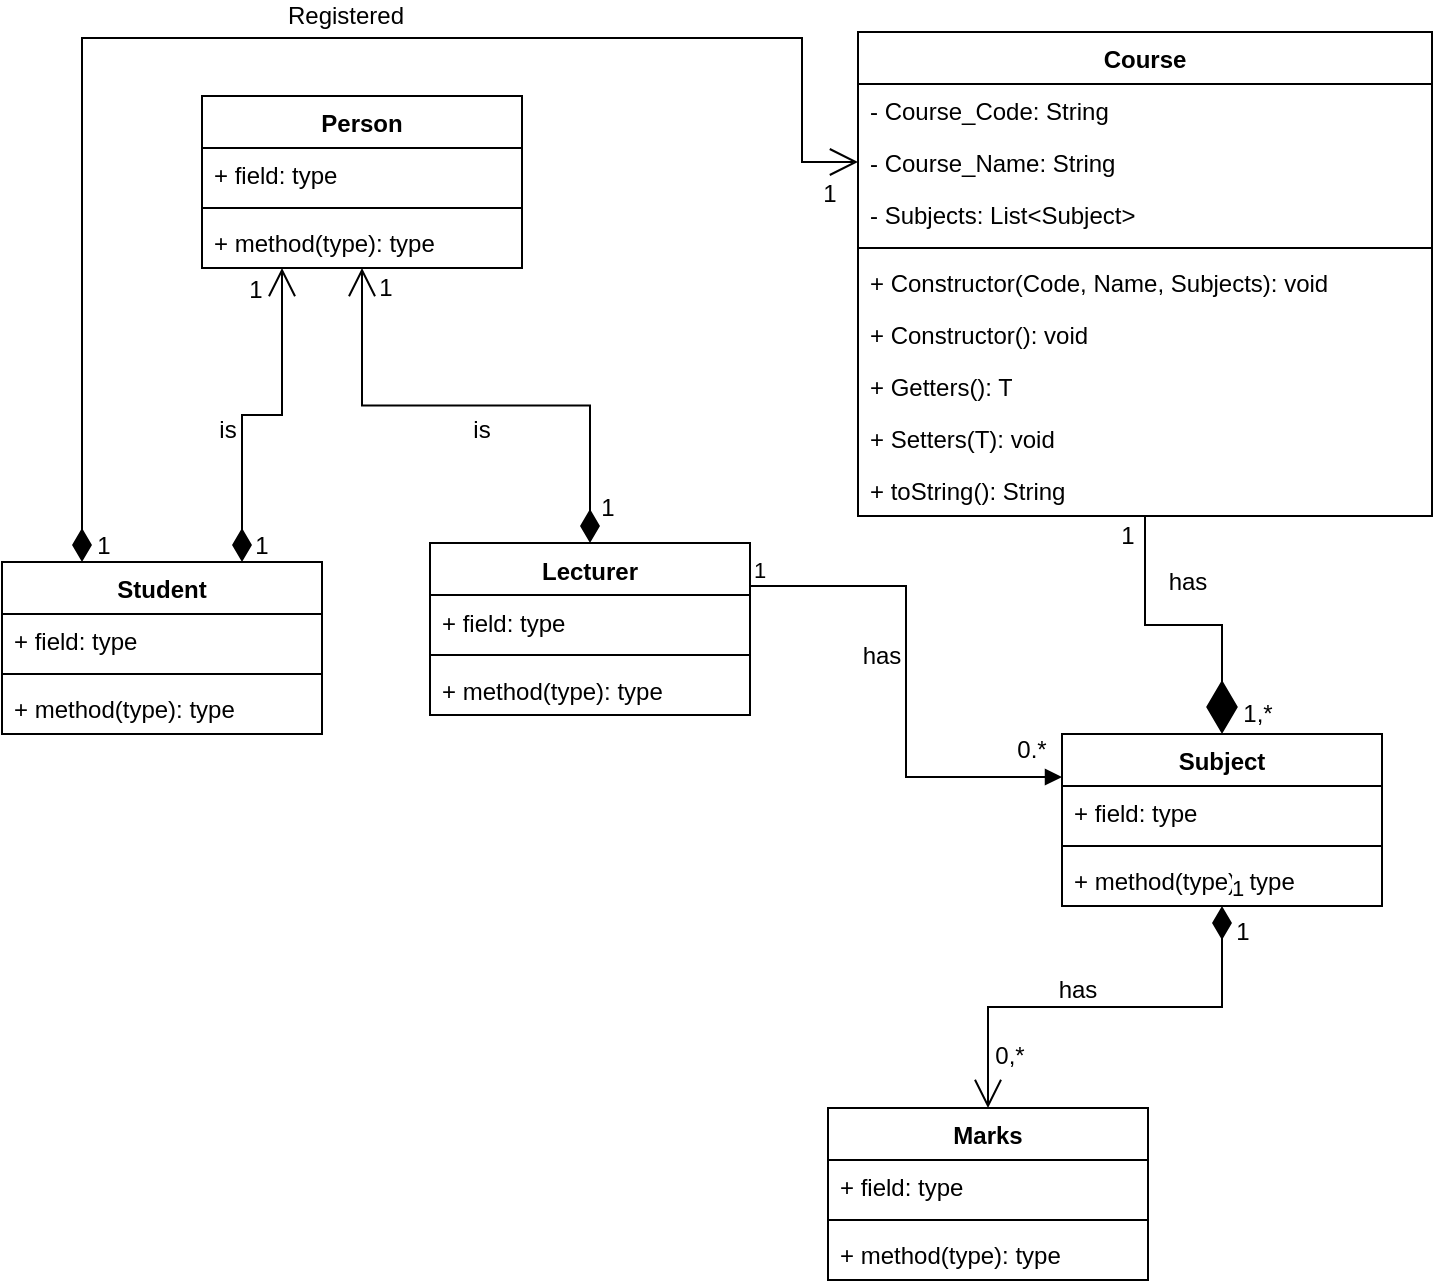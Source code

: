 <mxfile version="23.1.5" type="device">
  <diagram name="Page-1" id="5I7WeLK_Z8BBL70Fq9wt">
    <mxGraphModel dx="880" dy="410" grid="0" gridSize="10" guides="1" tooltips="1" connect="1" arrows="1" fold="1" page="1" pageScale="1" pageWidth="850" pageHeight="1100" math="0" shadow="0">
      <root>
        <mxCell id="0" />
        <mxCell id="1" parent="0" />
        <mxCell id="fRB3R3Co8t0wHrMjaHf1-1" value="Student" style="swimlane;fontStyle=1;align=center;verticalAlign=top;childLayout=stackLayout;horizontal=1;startSize=26;horizontalStack=0;resizeParent=1;resizeParentMax=0;resizeLast=0;collapsible=1;marginBottom=0;whiteSpace=wrap;html=1;" parent="1" vertex="1">
          <mxGeometry x="100" y="550" width="160" height="86" as="geometry" />
        </mxCell>
        <mxCell id="fRB3R3Co8t0wHrMjaHf1-2" value="+ field: type" style="text;strokeColor=none;fillColor=none;align=left;verticalAlign=top;spacingLeft=4;spacingRight=4;overflow=hidden;rotatable=0;points=[[0,0.5],[1,0.5]];portConstraint=eastwest;whiteSpace=wrap;html=1;" parent="fRB3R3Co8t0wHrMjaHf1-1" vertex="1">
          <mxGeometry y="26" width="160" height="26" as="geometry" />
        </mxCell>
        <mxCell id="fRB3R3Co8t0wHrMjaHf1-3" value="" style="line;strokeWidth=1;fillColor=none;align=left;verticalAlign=middle;spacingTop=-1;spacingLeft=3;spacingRight=3;rotatable=0;labelPosition=right;points=[];portConstraint=eastwest;strokeColor=inherit;" parent="fRB3R3Co8t0wHrMjaHf1-1" vertex="1">
          <mxGeometry y="52" width="160" height="8" as="geometry" />
        </mxCell>
        <mxCell id="fRB3R3Co8t0wHrMjaHf1-4" value="+ method(type): type" style="text;strokeColor=none;fillColor=none;align=left;verticalAlign=top;spacingLeft=4;spacingRight=4;overflow=hidden;rotatable=0;points=[[0,0.5],[1,0.5]];portConstraint=eastwest;whiteSpace=wrap;html=1;" parent="fRB3R3Co8t0wHrMjaHf1-1" vertex="1">
          <mxGeometry y="60" width="160" height="26" as="geometry" />
        </mxCell>
        <mxCell id="fRB3R3Co8t0wHrMjaHf1-9" value="Lecturer" style="swimlane;fontStyle=1;align=center;verticalAlign=top;childLayout=stackLayout;horizontal=1;startSize=26;horizontalStack=0;resizeParent=1;resizeParentMax=0;resizeLast=0;collapsible=1;marginBottom=0;whiteSpace=wrap;html=1;" parent="1" vertex="1">
          <mxGeometry x="314" y="540.5" width="160" height="86" as="geometry" />
        </mxCell>
        <mxCell id="fRB3R3Co8t0wHrMjaHf1-10" value="+ field: type" style="text;strokeColor=none;fillColor=none;align=left;verticalAlign=top;spacingLeft=4;spacingRight=4;overflow=hidden;rotatable=0;points=[[0,0.5],[1,0.5]];portConstraint=eastwest;whiteSpace=wrap;html=1;" parent="fRB3R3Co8t0wHrMjaHf1-9" vertex="1">
          <mxGeometry y="26" width="160" height="26" as="geometry" />
        </mxCell>
        <mxCell id="fRB3R3Co8t0wHrMjaHf1-11" value="" style="line;strokeWidth=1;fillColor=none;align=left;verticalAlign=middle;spacingTop=-1;spacingLeft=3;spacingRight=3;rotatable=0;labelPosition=right;points=[];portConstraint=eastwest;strokeColor=inherit;" parent="fRB3R3Co8t0wHrMjaHf1-9" vertex="1">
          <mxGeometry y="52" width="160" height="8" as="geometry" />
        </mxCell>
        <mxCell id="fRB3R3Co8t0wHrMjaHf1-12" value="+ method(type): type" style="text;strokeColor=none;fillColor=none;align=left;verticalAlign=top;spacingLeft=4;spacingRight=4;overflow=hidden;rotatable=0;points=[[0,0.5],[1,0.5]];portConstraint=eastwest;whiteSpace=wrap;html=1;" parent="fRB3R3Co8t0wHrMjaHf1-9" vertex="1">
          <mxGeometry y="60" width="160" height="26" as="geometry" />
        </mxCell>
        <mxCell id="fRB3R3Co8t0wHrMjaHf1-13" value="Subject" style="swimlane;fontStyle=1;align=center;verticalAlign=top;childLayout=stackLayout;horizontal=1;startSize=26;horizontalStack=0;resizeParent=1;resizeParentMax=0;resizeLast=0;collapsible=1;marginBottom=0;whiteSpace=wrap;html=1;" parent="1" vertex="1">
          <mxGeometry x="630" y="636" width="160" height="86" as="geometry" />
        </mxCell>
        <mxCell id="fRB3R3Co8t0wHrMjaHf1-14" value="+ field: type" style="text;strokeColor=none;fillColor=none;align=left;verticalAlign=top;spacingLeft=4;spacingRight=4;overflow=hidden;rotatable=0;points=[[0,0.5],[1,0.5]];portConstraint=eastwest;whiteSpace=wrap;html=1;" parent="fRB3R3Co8t0wHrMjaHf1-13" vertex="1">
          <mxGeometry y="26" width="160" height="26" as="geometry" />
        </mxCell>
        <mxCell id="fRB3R3Co8t0wHrMjaHf1-15" value="" style="line;strokeWidth=1;fillColor=none;align=left;verticalAlign=middle;spacingTop=-1;spacingLeft=3;spacingRight=3;rotatable=0;labelPosition=right;points=[];portConstraint=eastwest;strokeColor=inherit;" parent="fRB3R3Co8t0wHrMjaHf1-13" vertex="1">
          <mxGeometry y="52" width="160" height="8" as="geometry" />
        </mxCell>
        <mxCell id="fRB3R3Co8t0wHrMjaHf1-16" value="+ method(type): type" style="text;strokeColor=none;fillColor=none;align=left;verticalAlign=top;spacingLeft=4;spacingRight=4;overflow=hidden;rotatable=0;points=[[0,0.5],[1,0.5]];portConstraint=eastwest;whiteSpace=wrap;html=1;" parent="fRB3R3Co8t0wHrMjaHf1-13" vertex="1">
          <mxGeometry y="60" width="160" height="26" as="geometry" />
        </mxCell>
        <mxCell id="fRB3R3Co8t0wHrMjaHf1-17" value="Marks" style="swimlane;fontStyle=1;align=center;verticalAlign=top;childLayout=stackLayout;horizontal=1;startSize=26;horizontalStack=0;resizeParent=1;resizeParentMax=0;resizeLast=0;collapsible=1;marginBottom=0;whiteSpace=wrap;html=1;" parent="1" vertex="1">
          <mxGeometry x="513" y="823" width="160" height="86" as="geometry" />
        </mxCell>
        <mxCell id="fRB3R3Co8t0wHrMjaHf1-18" value="+ field: type" style="text;strokeColor=none;fillColor=none;align=left;verticalAlign=top;spacingLeft=4;spacingRight=4;overflow=hidden;rotatable=0;points=[[0,0.5],[1,0.5]];portConstraint=eastwest;whiteSpace=wrap;html=1;" parent="fRB3R3Co8t0wHrMjaHf1-17" vertex="1">
          <mxGeometry y="26" width="160" height="26" as="geometry" />
        </mxCell>
        <mxCell id="fRB3R3Co8t0wHrMjaHf1-19" value="" style="line;strokeWidth=1;fillColor=none;align=left;verticalAlign=middle;spacingTop=-1;spacingLeft=3;spacingRight=3;rotatable=0;labelPosition=right;points=[];portConstraint=eastwest;strokeColor=inherit;" parent="fRB3R3Co8t0wHrMjaHf1-17" vertex="1">
          <mxGeometry y="52" width="160" height="8" as="geometry" />
        </mxCell>
        <mxCell id="fRB3R3Co8t0wHrMjaHf1-20" value="+ method(type): type" style="text;strokeColor=none;fillColor=none;align=left;verticalAlign=top;spacingLeft=4;spacingRight=4;overflow=hidden;rotatable=0;points=[[0,0.5],[1,0.5]];portConstraint=eastwest;whiteSpace=wrap;html=1;" parent="fRB3R3Co8t0wHrMjaHf1-17" vertex="1">
          <mxGeometry y="60" width="160" height="26" as="geometry" />
        </mxCell>
        <mxCell id="fRB3R3Co8t0wHrMjaHf1-21" value="Person" style="swimlane;fontStyle=1;align=center;verticalAlign=top;childLayout=stackLayout;horizontal=1;startSize=26;horizontalStack=0;resizeParent=1;resizeParentMax=0;resizeLast=0;collapsible=1;marginBottom=0;whiteSpace=wrap;html=1;" parent="1" vertex="1">
          <mxGeometry x="200" y="317" width="160" height="86" as="geometry" />
        </mxCell>
        <mxCell id="fRB3R3Co8t0wHrMjaHf1-22" value="+ field: type" style="text;strokeColor=none;fillColor=none;align=left;verticalAlign=top;spacingLeft=4;spacingRight=4;overflow=hidden;rotatable=0;points=[[0,0.5],[1,0.5]];portConstraint=eastwest;whiteSpace=wrap;html=1;" parent="fRB3R3Co8t0wHrMjaHf1-21" vertex="1">
          <mxGeometry y="26" width="160" height="26" as="geometry" />
        </mxCell>
        <mxCell id="fRB3R3Co8t0wHrMjaHf1-23" value="" style="line;strokeWidth=1;fillColor=none;align=left;verticalAlign=middle;spacingTop=-1;spacingLeft=3;spacingRight=3;rotatable=0;labelPosition=right;points=[];portConstraint=eastwest;strokeColor=inherit;" parent="fRB3R3Co8t0wHrMjaHf1-21" vertex="1">
          <mxGeometry y="52" width="160" height="8" as="geometry" />
        </mxCell>
        <mxCell id="fRB3R3Co8t0wHrMjaHf1-24" value="+ method(type): type" style="text;strokeColor=none;fillColor=none;align=left;verticalAlign=top;spacingLeft=4;spacingRight=4;overflow=hidden;rotatable=0;points=[[0,0.5],[1,0.5]];portConstraint=eastwest;whiteSpace=wrap;html=1;" parent="fRB3R3Co8t0wHrMjaHf1-21" vertex="1">
          <mxGeometry y="60" width="160" height="26" as="geometry" />
        </mxCell>
        <mxCell id="fRB3R3Co8t0wHrMjaHf1-25" value="Course" style="swimlane;fontStyle=1;align=center;verticalAlign=top;childLayout=stackLayout;horizontal=1;startSize=26;horizontalStack=0;resizeParent=1;resizeParentMax=0;resizeLast=0;collapsible=1;marginBottom=0;whiteSpace=wrap;html=1;" parent="1" vertex="1">
          <mxGeometry x="528" y="285" width="287" height="242" as="geometry" />
        </mxCell>
        <mxCell id="fRB3R3Co8t0wHrMjaHf1-26" value="- Course_Code: String" style="text;strokeColor=none;fillColor=none;align=left;verticalAlign=top;spacingLeft=4;spacingRight=4;overflow=hidden;rotatable=0;points=[[0,0.5],[1,0.5]];portConstraint=eastwest;whiteSpace=wrap;html=1;" parent="fRB3R3Co8t0wHrMjaHf1-25" vertex="1">
          <mxGeometry y="26" width="287" height="26" as="geometry" />
        </mxCell>
        <mxCell id="HgIGcOYx6-W-KN4QKeKJ-5" value="- Course_Name: String" style="text;strokeColor=none;fillColor=none;align=left;verticalAlign=top;spacingLeft=4;spacingRight=4;overflow=hidden;rotatable=0;points=[[0,0.5],[1,0.5]];portConstraint=eastwest;whiteSpace=wrap;html=1;" parent="fRB3R3Co8t0wHrMjaHf1-25" vertex="1">
          <mxGeometry y="52" width="287" height="26" as="geometry" />
        </mxCell>
        <mxCell id="HgIGcOYx6-W-KN4QKeKJ-16" value="- Subjects: List&amp;lt;Subject&amp;gt;" style="text;strokeColor=none;fillColor=none;align=left;verticalAlign=top;spacingLeft=4;spacingRight=4;overflow=hidden;rotatable=0;points=[[0,0.5],[1,0.5]];portConstraint=eastwest;whiteSpace=wrap;html=1;" parent="fRB3R3Co8t0wHrMjaHf1-25" vertex="1">
          <mxGeometry y="78" width="287" height="26" as="geometry" />
        </mxCell>
        <mxCell id="fRB3R3Co8t0wHrMjaHf1-27" value="" style="line;strokeWidth=1;fillColor=none;align=left;verticalAlign=middle;spacingTop=-1;spacingLeft=3;spacingRight=3;rotatable=0;labelPosition=right;points=[];portConstraint=eastwest;strokeColor=inherit;" parent="fRB3R3Co8t0wHrMjaHf1-25" vertex="1">
          <mxGeometry y="104" width="287" height="8" as="geometry" />
        </mxCell>
        <mxCell id="fRB3R3Co8t0wHrMjaHf1-28" value="+ Constructor(Code, Name, Subjects): void" style="text;strokeColor=none;fillColor=none;align=left;verticalAlign=top;spacingLeft=4;spacingRight=4;overflow=hidden;rotatable=0;points=[[0,0.5],[1,0.5]];portConstraint=eastwest;whiteSpace=wrap;html=1;" parent="fRB3R3Co8t0wHrMjaHf1-25" vertex="1">
          <mxGeometry y="112" width="287" height="26" as="geometry" />
        </mxCell>
        <mxCell id="aa67V4CHNCY2zs7zPU-F-3" value="+ Constructor(): void" style="text;strokeColor=none;fillColor=none;align=left;verticalAlign=top;spacingLeft=4;spacingRight=4;overflow=hidden;rotatable=0;points=[[0,0.5],[1,0.5]];portConstraint=eastwest;whiteSpace=wrap;html=1;" vertex="1" parent="fRB3R3Co8t0wHrMjaHf1-25">
          <mxGeometry y="138" width="287" height="26" as="geometry" />
        </mxCell>
        <mxCell id="HgIGcOYx6-W-KN4QKeKJ-8" value="+ Getters(): T" style="text;strokeColor=none;fillColor=none;align=left;verticalAlign=top;spacingLeft=4;spacingRight=4;overflow=hidden;rotatable=0;points=[[0,0.5],[1,0.5]];portConstraint=eastwest;whiteSpace=wrap;html=1;" parent="fRB3R3Co8t0wHrMjaHf1-25" vertex="1">
          <mxGeometry y="164" width="287" height="26" as="geometry" />
        </mxCell>
        <mxCell id="HgIGcOYx6-W-KN4QKeKJ-9" value="+ Setters(T): void" style="text;strokeColor=none;fillColor=none;align=left;verticalAlign=top;spacingLeft=4;spacingRight=4;overflow=hidden;rotatable=0;points=[[0,0.5],[1,0.5]];portConstraint=eastwest;whiteSpace=wrap;html=1;" parent="fRB3R3Co8t0wHrMjaHf1-25" vertex="1">
          <mxGeometry y="190" width="287" height="26" as="geometry" />
        </mxCell>
        <mxCell id="HgIGcOYx6-W-KN4QKeKJ-10" value="+ toString(): String" style="text;strokeColor=none;fillColor=none;align=left;verticalAlign=top;spacingLeft=4;spacingRight=4;overflow=hidden;rotatable=0;points=[[0,0.5],[1,0.5]];portConstraint=eastwest;whiteSpace=wrap;html=1;" parent="fRB3R3Co8t0wHrMjaHf1-25" vertex="1">
          <mxGeometry y="216" width="287" height="26" as="geometry" />
        </mxCell>
        <mxCell id="fRB3R3Co8t0wHrMjaHf1-33" value="" style="endArrow=diamondThin;endFill=1;endSize=24;html=1;rounded=0;entryX=0.5;entryY=0;entryDx=0;entryDy=0;exitX=0.5;exitY=1;exitDx=0;exitDy=0;edgeStyle=orthogonalEdgeStyle;" parent="1" source="fRB3R3Co8t0wHrMjaHf1-25" target="fRB3R3Co8t0wHrMjaHf1-13" edge="1">
          <mxGeometry width="160" relative="1" as="geometry">
            <mxPoint x="420" y="497" as="sourcePoint" />
            <mxPoint x="580" y="497" as="targetPoint" />
          </mxGeometry>
        </mxCell>
        <mxCell id="fRB3R3Co8t0wHrMjaHf1-34" value="0.*" style="text;html=1;align=center;verticalAlign=middle;whiteSpace=wrap;rounded=0;" parent="1" vertex="1">
          <mxGeometry x="605" y="634" width="20" height="20" as="geometry" />
        </mxCell>
        <mxCell id="fRB3R3Co8t0wHrMjaHf1-36" value="1" style="text;html=1;align=center;verticalAlign=middle;whiteSpace=wrap;rounded=0;" parent="1" vertex="1">
          <mxGeometry x="643" y="527" width="40" height="20" as="geometry" />
        </mxCell>
        <mxCell id="fRB3R3Co8t0wHrMjaHf1-37" value="1,*" style="text;html=1;align=center;verticalAlign=middle;whiteSpace=wrap;rounded=0;" parent="1" vertex="1">
          <mxGeometry x="713" y="616" width="30" height="20" as="geometry" />
        </mxCell>
        <mxCell id="fRB3R3Co8t0wHrMjaHf1-38" value="has" style="text;html=1;align=center;verticalAlign=middle;whiteSpace=wrap;rounded=0;" parent="1" vertex="1">
          <mxGeometry x="673" y="550" width="40" height="20" as="geometry" />
        </mxCell>
        <mxCell id="fRB3R3Co8t0wHrMjaHf1-39" value="has" style="text;html=1;align=center;verticalAlign=middle;whiteSpace=wrap;rounded=0;" parent="1" vertex="1">
          <mxGeometry x="619" y="755" width="38" height="18" as="geometry" />
        </mxCell>
        <mxCell id="fRB3R3Co8t0wHrMjaHf1-40" value="1" style="text;html=1;align=center;verticalAlign=middle;whiteSpace=wrap;rounded=0;" parent="1" vertex="1">
          <mxGeometry x="706.5" y="725" width="27" height="19" as="geometry" />
        </mxCell>
        <mxCell id="fRB3R3Co8t0wHrMjaHf1-41" value="0,*" style="text;html=1;align=center;verticalAlign=middle;whiteSpace=wrap;rounded=0;" parent="1" vertex="1">
          <mxGeometry x="587" y="786" width="34" height="22" as="geometry" />
        </mxCell>
        <mxCell id="fRB3R3Co8t0wHrMjaHf1-42" value="1" style="text;html=1;align=center;verticalAlign=middle;whiteSpace=wrap;rounded=0;" parent="1" vertex="1">
          <mxGeometry x="222" y="405" width="10" height="18" as="geometry" />
        </mxCell>
        <mxCell id="fRB3R3Co8t0wHrMjaHf1-43" value="1" style="text;html=1;align=center;verticalAlign=middle;whiteSpace=wrap;rounded=0;" parent="1" vertex="1">
          <mxGeometry x="220" y="533" width="20" height="17" as="geometry" />
        </mxCell>
        <mxCell id="fRB3R3Co8t0wHrMjaHf1-44" value="1" style="text;html=1;align=center;verticalAlign=middle;whiteSpace=wrap;rounded=0;" parent="1" vertex="1">
          <mxGeometry x="272" y="406.5" width="40" height="13" as="geometry" />
        </mxCell>
        <mxCell id="fRB3R3Co8t0wHrMjaHf1-47" value="1" style="text;html=1;align=center;verticalAlign=middle;whiteSpace=wrap;rounded=0;" parent="1" vertex="1">
          <mxGeometry x="393" y="514.5" width="20" height="17" as="geometry" />
        </mxCell>
        <mxCell id="fRB3R3Co8t0wHrMjaHf1-48" value="is" style="text;html=1;align=center;verticalAlign=middle;whiteSpace=wrap;rounded=0;" parent="1" vertex="1">
          <mxGeometry x="320" y="473.5" width="40" height="20" as="geometry" />
        </mxCell>
        <mxCell id="fRB3R3Co8t0wHrMjaHf1-50" value="is" style="text;html=1;align=center;verticalAlign=middle;whiteSpace=wrap;rounded=0;" parent="1" vertex="1">
          <mxGeometry x="200" y="476" width="26" height="15" as="geometry" />
        </mxCell>
        <mxCell id="fRB3R3Co8t0wHrMjaHf1-52" value="" style="endArrow=open;html=1;endSize=12;startArrow=diamondThin;startSize=14;startFill=1;edgeStyle=orthogonalEdgeStyle;align=left;verticalAlign=bottom;rounded=0;entryX=0.5;entryY=1;entryDx=0;entryDy=0;exitX=0.5;exitY=0;exitDx=0;exitDy=0;" parent="1" source="fRB3R3Co8t0wHrMjaHf1-9" target="fRB3R3Co8t0wHrMjaHf1-21" edge="1">
          <mxGeometry x="-1" y="3" relative="1" as="geometry">
            <mxPoint x="350" y="540" as="sourcePoint" />
            <mxPoint x="510" y="540" as="targetPoint" />
          </mxGeometry>
        </mxCell>
        <mxCell id="fRB3R3Co8t0wHrMjaHf1-53" value="" style="endArrow=open;html=1;endSize=12;startArrow=diamondThin;startSize=14;startFill=1;edgeStyle=orthogonalEdgeStyle;align=left;verticalAlign=bottom;rounded=0;entryX=0.25;entryY=1;entryDx=0;entryDy=0;exitX=0.75;exitY=0;exitDx=0;exitDy=0;" parent="1" source="fRB3R3Co8t0wHrMjaHf1-1" target="fRB3R3Co8t0wHrMjaHf1-21" edge="1">
          <mxGeometry x="-1" y="3" relative="1" as="geometry">
            <mxPoint x="350" y="540" as="sourcePoint" />
            <mxPoint x="260" y="450" as="targetPoint" />
          </mxGeometry>
        </mxCell>
        <mxCell id="fRB3R3Co8t0wHrMjaHf1-55" value="1" style="endArrow=open;html=1;endSize=12;startArrow=diamondThin;startSize=14;startFill=1;edgeStyle=orthogonalEdgeStyle;align=left;verticalAlign=bottom;rounded=0;exitX=0.5;exitY=1;exitDx=0;exitDy=0;" parent="1" source="fRB3R3Co8t0wHrMjaHf1-13" target="fRB3R3Co8t0wHrMjaHf1-17" edge="1">
          <mxGeometry x="-1" y="3" relative="1" as="geometry">
            <mxPoint x="473" y="661" as="sourcePoint" />
            <mxPoint x="633" y="661" as="targetPoint" />
          </mxGeometry>
        </mxCell>
        <mxCell id="fRB3R3Co8t0wHrMjaHf1-56" value="" style="endArrow=open;html=1;endSize=12;startArrow=diamondThin;startSize=14;startFill=1;edgeStyle=orthogonalEdgeStyle;align=left;verticalAlign=bottom;rounded=0;entryX=0;entryY=0.5;entryDx=0;entryDy=0;exitX=0.25;exitY=0;exitDx=0;exitDy=0;" parent="1" source="fRB3R3Co8t0wHrMjaHf1-1" target="HgIGcOYx6-W-KN4QKeKJ-5" edge="1">
          <mxGeometry x="-1" y="3" relative="1" as="geometry">
            <mxPoint x="196" y="732" as="sourcePoint" />
            <mxPoint x="356" y="732" as="targetPoint" />
            <Array as="points">
              <mxPoint x="140" y="288" />
              <mxPoint x="500" y="288" />
              <mxPoint x="500" y="350" />
            </Array>
          </mxGeometry>
        </mxCell>
        <mxCell id="fRB3R3Co8t0wHrMjaHf1-61" value="1" style="text;html=1;align=center;verticalAlign=middle;whiteSpace=wrap;rounded=0;" parent="1" vertex="1">
          <mxGeometry x="141" y="533" width="20" height="17" as="geometry" />
        </mxCell>
        <mxCell id="fRB3R3Co8t0wHrMjaHf1-66" value="Registered" style="text;html=1;align=center;verticalAlign=middle;whiteSpace=wrap;rounded=0;" parent="1" vertex="1">
          <mxGeometry x="230" y="269" width="84" height="15" as="geometry" />
        </mxCell>
        <mxCell id="fRB3R3Co8t0wHrMjaHf1-69" value="1" style="text;html=1;align=center;verticalAlign=middle;whiteSpace=wrap;rounded=0;" parent="1" vertex="1">
          <mxGeometry x="504" y="357" width="20" height="17" as="geometry" />
        </mxCell>
        <mxCell id="fRB3R3Co8t0wHrMjaHf1-73" value="" style="endArrow=block;endFill=1;html=1;edgeStyle=orthogonalEdgeStyle;align=left;verticalAlign=top;rounded=0;entryX=0;entryY=0.25;entryDx=0;entryDy=0;exitX=1;exitY=0.25;exitDx=0;exitDy=0;" parent="1" source="fRB3R3Co8t0wHrMjaHf1-9" target="fRB3R3Co8t0wHrMjaHf1-13" edge="1">
          <mxGeometry x="-1" relative="1" as="geometry">
            <mxPoint x="354" y="474" as="sourcePoint" />
            <mxPoint x="514" y="474" as="targetPoint" />
          </mxGeometry>
        </mxCell>
        <mxCell id="fRB3R3Co8t0wHrMjaHf1-74" value="1" style="edgeLabel;resizable=0;html=1;align=left;verticalAlign=bottom;" parent="fRB3R3Co8t0wHrMjaHf1-73" connectable="0" vertex="1">
          <mxGeometry x="-1" relative="1" as="geometry" />
        </mxCell>
        <mxCell id="fRB3R3Co8t0wHrMjaHf1-75" value="has" style="text;html=1;align=center;verticalAlign=middle;whiteSpace=wrap;rounded=0;" parent="1" vertex="1">
          <mxGeometry x="520" y="587" width="40" height="20" as="geometry" />
        </mxCell>
      </root>
    </mxGraphModel>
  </diagram>
</mxfile>
